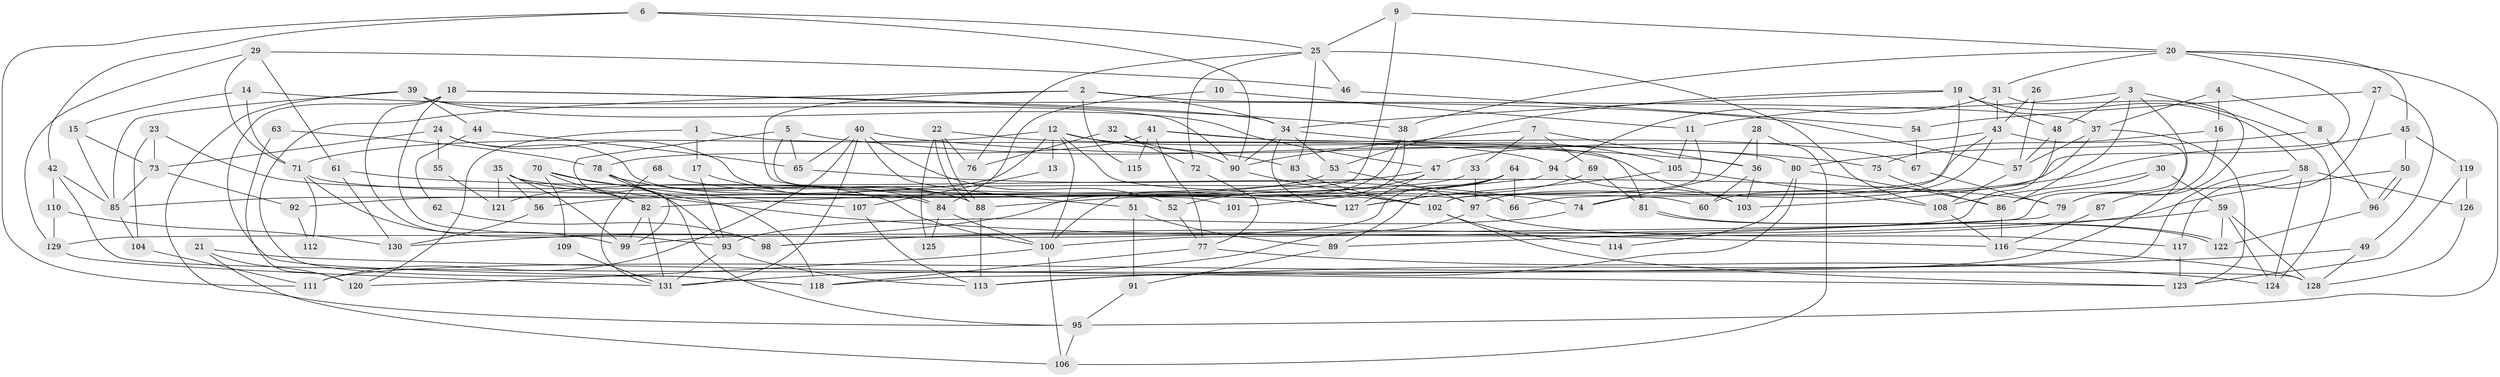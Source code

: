 // coarse degree distribution, {6: 0.08333333333333333, 8: 0.10714285714285714, 5: 0.15476190476190477, 4: 0.19047619047619047, 3: 0.15476190476190477, 2: 0.14285714285714285, 7: 0.11904761904761904, 11: 0.023809523809523808, 9: 0.023809523809523808}
// Generated by graph-tools (version 1.1) at 2025/52/02/27/25 19:52:04]
// undirected, 131 vertices, 262 edges
graph export_dot {
graph [start="1"]
  node [color=gray90,style=filled];
  1;
  2;
  3;
  4;
  5;
  6;
  7;
  8;
  9;
  10;
  11;
  12;
  13;
  14;
  15;
  16;
  17;
  18;
  19;
  20;
  21;
  22;
  23;
  24;
  25;
  26;
  27;
  28;
  29;
  30;
  31;
  32;
  33;
  34;
  35;
  36;
  37;
  38;
  39;
  40;
  41;
  42;
  43;
  44;
  45;
  46;
  47;
  48;
  49;
  50;
  51;
  52;
  53;
  54;
  55;
  56;
  57;
  58;
  59;
  60;
  61;
  62;
  63;
  64;
  65;
  66;
  67;
  68;
  69;
  70;
  71;
  72;
  73;
  74;
  75;
  76;
  77;
  78;
  79;
  80;
  81;
  82;
  83;
  84;
  85;
  86;
  87;
  88;
  89;
  90;
  91;
  92;
  93;
  94;
  95;
  96;
  97;
  98;
  99;
  100;
  101;
  102;
  103;
  104;
  105;
  106;
  107;
  108;
  109;
  110;
  111;
  112;
  113;
  114;
  115;
  116;
  117;
  118;
  119;
  120;
  121;
  122;
  123;
  124;
  125;
  126;
  127;
  128;
  129;
  130;
  131;
  1 -- 17;
  1 -- 120;
  1 -- 80;
  2 -- 118;
  2 -- 34;
  2 -- 37;
  2 -- 101;
  2 -- 115;
  3 -- 11;
  3 -- 129;
  3 -- 48;
  3 -- 86;
  3 -- 124;
  4 -- 8;
  4 -- 16;
  4 -- 37;
  5 -- 97;
  5 -- 65;
  5 -- 36;
  5 -- 95;
  6 -- 111;
  6 -- 42;
  6 -- 25;
  6 -- 90;
  7 -- 36;
  7 -- 33;
  7 -- 69;
  7 -- 90;
  8 -- 96;
  8 -- 80;
  9 -- 20;
  9 -- 25;
  9 -- 56;
  10 -- 84;
  10 -- 11;
  11 -- 105;
  11 -- 102;
  12 -- 100;
  12 -- 60;
  12 -- 13;
  12 -- 71;
  12 -- 83;
  12 -- 92;
  12 -- 103;
  13 -- 107;
  14 -- 57;
  14 -- 71;
  14 -- 15;
  15 -- 73;
  15 -- 85;
  16 -- 75;
  16 -- 79;
  17 -- 93;
  17 -- 88;
  18 -- 118;
  18 -- 38;
  18 -- 34;
  18 -- 93;
  18 -- 98;
  19 -- 53;
  19 -- 34;
  19 -- 48;
  19 -- 58;
  19 -- 74;
  20 -- 95;
  20 -- 31;
  20 -- 38;
  20 -- 45;
  20 -- 66;
  21 -- 106;
  21 -- 123;
  21 -- 120;
  22 -- 88;
  22 -- 88;
  22 -- 94;
  22 -- 76;
  22 -- 125;
  23 -- 104;
  23 -- 66;
  23 -- 73;
  24 -- 84;
  24 -- 73;
  24 -- 55;
  24 -- 88;
  25 -- 83;
  25 -- 46;
  25 -- 72;
  25 -- 76;
  25 -- 108;
  26 -- 43;
  26 -- 57;
  27 -- 117;
  27 -- 49;
  27 -- 54;
  28 -- 74;
  28 -- 106;
  28 -- 36;
  29 -- 71;
  29 -- 129;
  29 -- 46;
  29 -- 61;
  30 -- 59;
  30 -- 108;
  30 -- 86;
  31 -- 79;
  31 -- 43;
  31 -- 94;
  32 -- 76;
  32 -- 90;
  32 -- 72;
  33 -- 85;
  33 -- 97;
  34 -- 90;
  34 -- 53;
  34 -- 105;
  34 -- 127;
  35 -- 116;
  35 -- 99;
  35 -- 56;
  35 -- 82;
  35 -- 121;
  36 -- 60;
  36 -- 103;
  37 -- 57;
  37 -- 60;
  37 -- 123;
  38 -- 100;
  38 -- 130;
  39 -- 47;
  39 -- 90;
  39 -- 44;
  39 -- 85;
  39 -- 95;
  40 -- 131;
  40 -- 51;
  40 -- 52;
  40 -- 65;
  40 -- 75;
  40 -- 111;
  41 -- 81;
  41 -- 77;
  41 -- 67;
  41 -- 78;
  41 -- 115;
  42 -- 85;
  42 -- 128;
  42 -- 110;
  43 -- 102;
  43 -- 47;
  43 -- 97;
  43 -- 111;
  44 -- 65;
  44 -- 62;
  45 -- 103;
  45 -- 50;
  45 -- 119;
  46 -- 54;
  47 -- 52;
  47 -- 127;
  47 -- 82;
  48 -- 57;
  48 -- 100;
  49 -- 128;
  49 -- 113;
  50 -- 96;
  50 -- 96;
  50 -- 98;
  51 -- 91;
  51 -- 89;
  52 -- 77;
  53 -- 97;
  53 -- 121;
  54 -- 67;
  55 -- 121;
  56 -- 130;
  57 -- 108;
  58 -- 124;
  58 -- 87;
  58 -- 118;
  58 -- 126;
  59 -- 98;
  59 -- 124;
  59 -- 122;
  59 -- 128;
  61 -- 130;
  61 -- 79;
  62 -- 98;
  63 -- 78;
  63 -- 120;
  64 -- 88;
  64 -- 99;
  64 -- 66;
  64 -- 89;
  65 -- 74;
  67 -- 79;
  68 -- 127;
  68 -- 131;
  69 -- 127;
  69 -- 81;
  70 -- 82;
  70 -- 93;
  70 -- 107;
  70 -- 109;
  71 -- 102;
  71 -- 99;
  71 -- 112;
  72 -- 77;
  73 -- 85;
  73 -- 92;
  74 -- 93;
  75 -- 86;
  77 -- 118;
  77 -- 124;
  78 -- 99;
  78 -- 84;
  78 -- 100;
  78 -- 118;
  79 -- 89;
  80 -- 86;
  80 -- 113;
  80 -- 114;
  81 -- 122;
  81 -- 122;
  82 -- 99;
  82 -- 131;
  83 -- 102;
  84 -- 100;
  84 -- 125;
  85 -- 104;
  86 -- 116;
  87 -- 116;
  88 -- 113;
  89 -- 91;
  90 -- 102;
  91 -- 95;
  92 -- 112;
  93 -- 113;
  93 -- 131;
  94 -- 103;
  94 -- 101;
  95 -- 106;
  96 -- 122;
  97 -- 131;
  97 -- 117;
  100 -- 106;
  100 -- 120;
  102 -- 123;
  102 -- 114;
  104 -- 111;
  105 -- 108;
  105 -- 127;
  107 -- 113;
  108 -- 116;
  109 -- 131;
  110 -- 130;
  110 -- 129;
  116 -- 128;
  117 -- 123;
  119 -- 126;
  119 -- 123;
  126 -- 128;
  129 -- 131;
}
